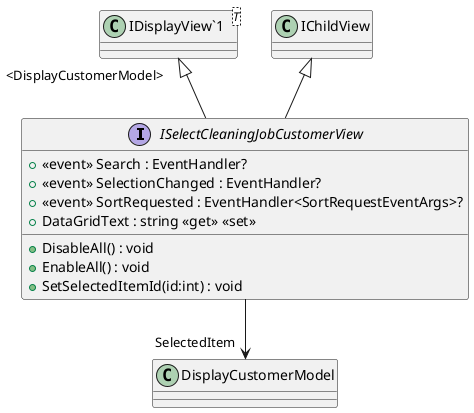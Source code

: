 @startuml
interface ISelectCleaningJobCustomerView {
    +  <<event>> Search : EventHandler? 
    +  <<event>> SelectionChanged : EventHandler? 
    +  <<event>> SortRequested : EventHandler<SortRequestEventArgs>? 
    + DisableAll() : void
    + EnableAll() : void
    + DataGridText : string <<get>> <<set>>
    + SetSelectedItemId(id:int) : void
}
class "IDisplayView`1"<T> {
}
"IDisplayView`1" "<DisplayCustomerModel>" <|-- ISelectCleaningJobCustomerView
IChildView <|-- ISelectCleaningJobCustomerView
ISelectCleaningJobCustomerView --> "SelectedItem" DisplayCustomerModel
@enduml
